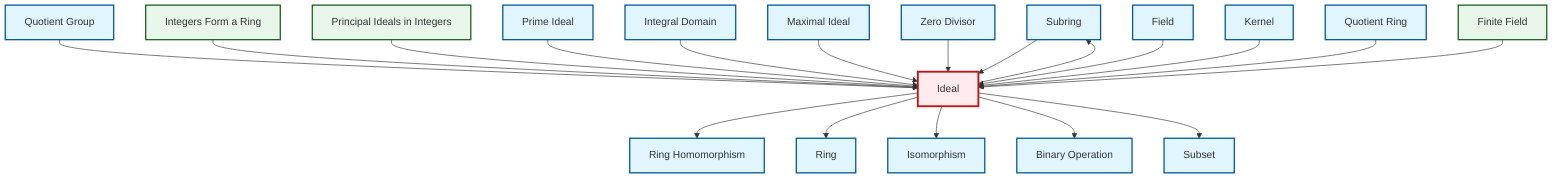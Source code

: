 graph TD
    classDef definition fill:#e1f5fe,stroke:#01579b,stroke-width:2px
    classDef theorem fill:#f3e5f5,stroke:#4a148c,stroke-width:2px
    classDef axiom fill:#fff3e0,stroke:#e65100,stroke-width:2px
    classDef example fill:#e8f5e9,stroke:#1b5e20,stroke-width:2px
    classDef current fill:#ffebee,stroke:#b71c1c,stroke-width:3px
    def-subring["Subring"]:::definition
    def-subset["Subset"]:::definition
    def-ring["Ring"]:::definition
    ex-integers-ring["Integers Form a Ring"]:::example
    def-field["Field"]:::definition
    ex-finite-field["Finite Field"]:::example
    def-binary-operation["Binary Operation"]:::definition
    def-maximal-ideal["Maximal Ideal"]:::definition
    def-quotient-group["Quotient Group"]:::definition
    def-ring-homomorphism["Ring Homomorphism"]:::definition
    def-ideal["Ideal"]:::definition
    def-zero-divisor["Zero Divisor"]:::definition
    def-kernel["Kernel"]:::definition
    ex-principal-ideal["Principal Ideals in Integers"]:::example
    def-prime-ideal["Prime Ideal"]:::definition
    def-integral-domain["Integral Domain"]:::definition
    def-quotient-ring["Quotient Ring"]:::definition
    def-isomorphism["Isomorphism"]:::definition
    def-quotient-group --> def-ideal
    ex-integers-ring --> def-ideal
    ex-principal-ideal --> def-ideal
    def-subring --> def-ideal
    def-ideal --> def-subring
    def-prime-ideal --> def-ideal
    def-integral-domain --> def-ideal
    def-ideal --> def-ring-homomorphism
    def-maximal-ideal --> def-ideal
    def-zero-divisor --> def-ideal
    def-field --> def-ideal
    def-kernel --> def-ideal
    def-ideal --> def-ring
    def-quotient-ring --> def-ideal
    def-ideal --> def-isomorphism
    def-ideal --> def-binary-operation
    ex-finite-field --> def-ideal
    def-ideal --> def-subset
    class def-ideal current